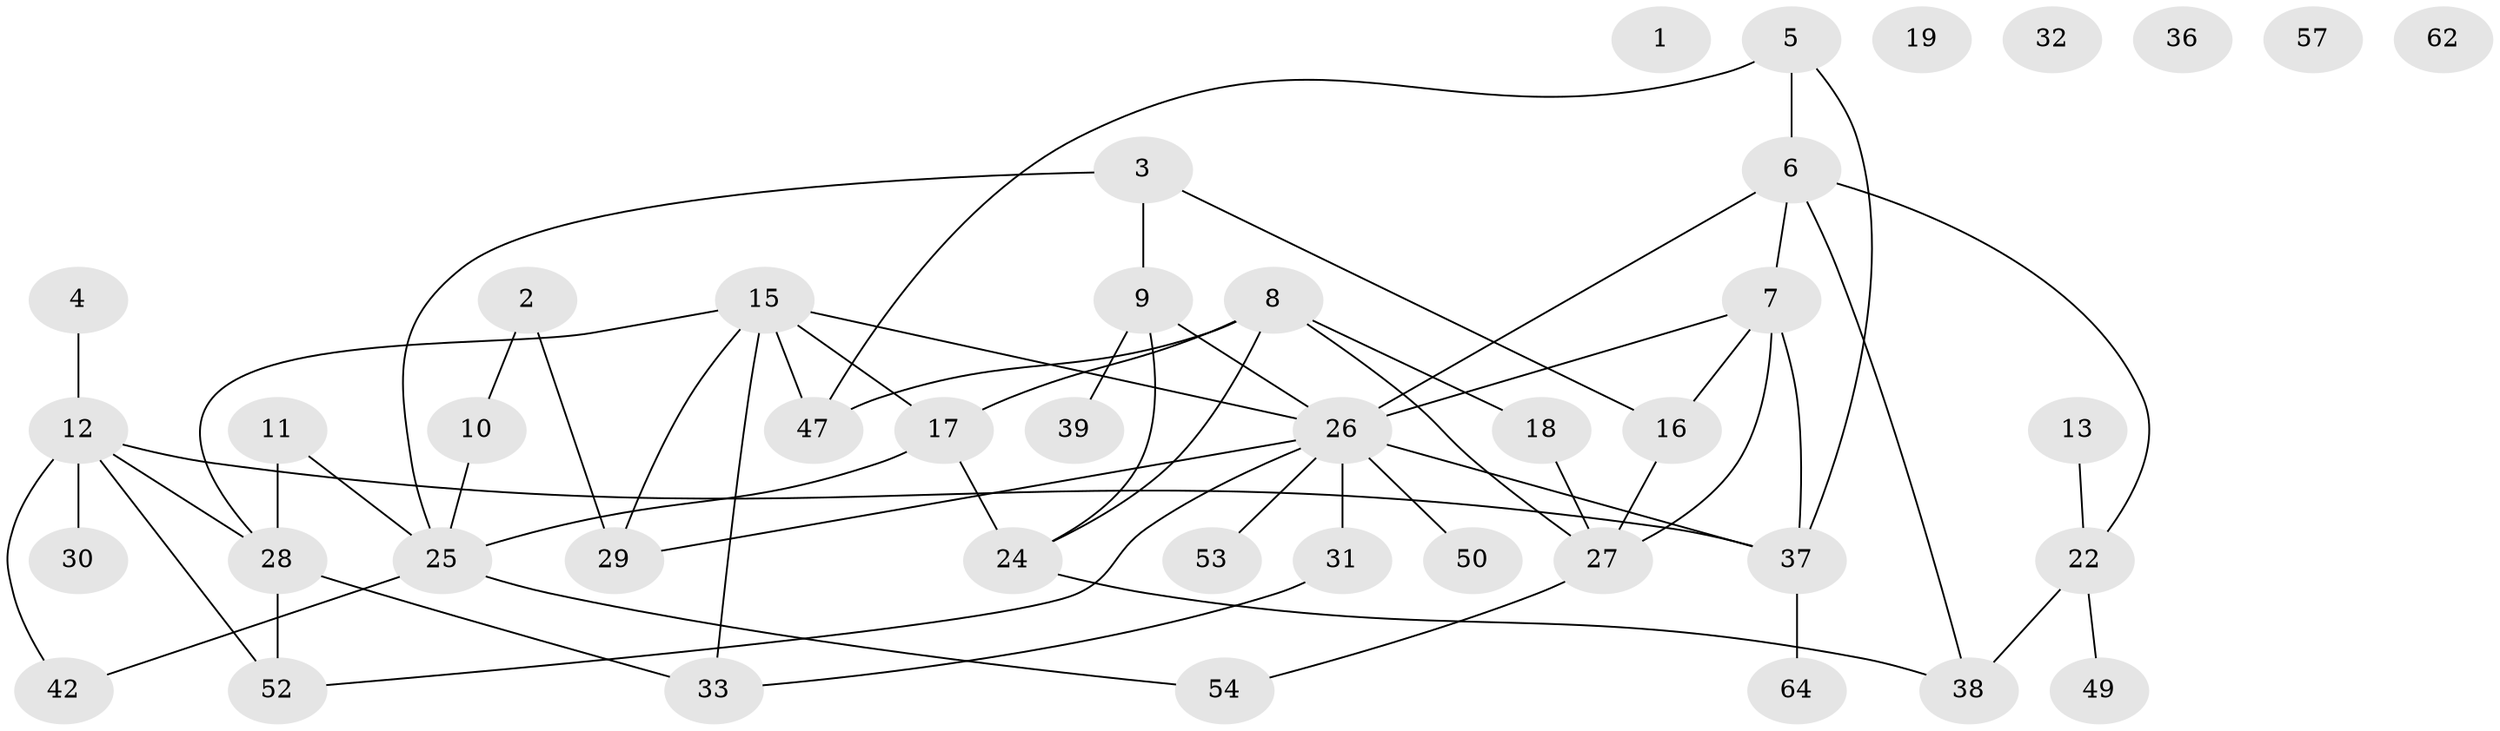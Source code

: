 // Generated by graph-tools (version 1.1) at 2025/23/03/03/25 07:23:26]
// undirected, 43 vertices, 60 edges
graph export_dot {
graph [start="1"]
  node [color=gray90,style=filled];
  1;
  2 [super="+48"];
  3 [super="+40"];
  4 [super="+58"];
  5;
  6 [super="+34"];
  7 [super="+41"];
  8 [super="+14"];
  9 [super="+65"];
  10 [super="+21"];
  11;
  12 [super="+20"];
  13;
  15 [super="+60"];
  16 [super="+45"];
  17;
  18 [super="+23"];
  19;
  22 [super="+46"];
  24 [super="+35"];
  25 [super="+59"];
  26 [super="+43"];
  27 [super="+61"];
  28 [super="+56"];
  29;
  30;
  31;
  32;
  33 [super="+63"];
  36;
  37 [super="+44"];
  38 [super="+51"];
  39;
  42;
  47 [super="+55"];
  49;
  50;
  52;
  53;
  54;
  57;
  62;
  64;
  2 -- 29;
  2 -- 10;
  3 -- 16;
  3 -- 9;
  3 -- 25;
  4 -- 12;
  5 -- 6;
  5 -- 37;
  5 -- 47;
  6 -- 7;
  6 -- 22;
  6 -- 26;
  6 -- 38;
  7 -- 16;
  7 -- 26;
  7 -- 27;
  7 -- 37;
  8 -- 24;
  8 -- 47;
  8 -- 17;
  8 -- 18;
  8 -- 27;
  9 -- 39;
  9 -- 24;
  9 -- 26;
  10 -- 25;
  11 -- 25;
  11 -- 28;
  12 -- 42;
  12 -- 52;
  12 -- 37;
  12 -- 28;
  12 -- 30;
  13 -- 22;
  15 -- 17;
  15 -- 29;
  15 -- 33;
  15 -- 26;
  15 -- 28;
  15 -- 47;
  16 -- 27;
  17 -- 25;
  17 -- 24;
  18 -- 27;
  22 -- 49;
  22 -- 38;
  24 -- 38;
  25 -- 42;
  25 -- 54;
  26 -- 29;
  26 -- 31;
  26 -- 37;
  26 -- 50;
  26 -- 52;
  26 -- 53;
  27 -- 54;
  28 -- 52;
  28 -- 33;
  31 -- 33;
  37 -- 64;
}

